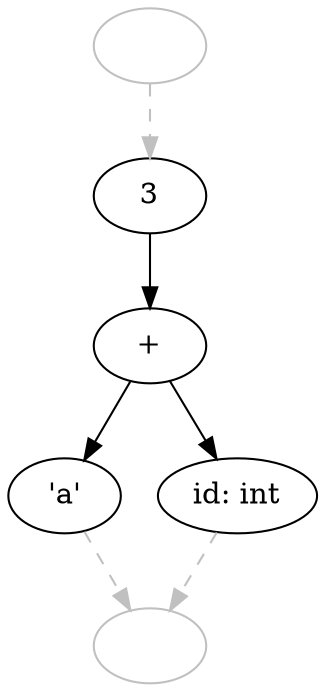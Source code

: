 digraph G {
    layout="dot"
    // nodesep="0.2"
    // ranksep="0.25"
    // subgraph def_number {
    //     number [shape=parallelogram, label="number (types: [integer, numeric])", style=filled, color=lightblue]
    //     EXIT_number [label="EXIT number", shape=rectangle, color=gray, style=filled]

    //     number_literal[label="Literal Value"]
    //     number -> number_literal
    //     number_literal -> EXIT_number

    //     BinaryNumberOp[label="Binary operation"]
    //     call47_types [shape=rectangle, label="number | types=types", style=filled, color=royalblue]
    //     number -> BinaryNumberOp
    //     call48_types [shape=rectangle, label="number | types=types", style=filled, color=royalblue]
    //     BinaryNumberOp -> call48_types
    //     binary_number_plus [label="+"]
    //     call48_types -> binary_number_plus
    //     binary_number_plus -> call47_types
    //     binary_number_minus [label="-"]
    //     call48_types -> binary_number_minus
    //     binary_number_minus -> call47_types
    //     binary_number_mul [label="*"]
    //     call48_types -> binary_number_mul
    //     binary_number_mul -> call47_types
    //     binary_number_div [label="/"]
    //     call48_types -> binary_number_div
    //     binary_number_div -> call47_types
    //     call47_types -> EXIT_number

    //     number_string_position[label="POSITION | type=integer"]
    //     number -> number_string_position
    //     call2_types [shape=rectangle, label="text", style=filled, color=pink]
    //     number_string_position -> call2_types
    //     string_position_in [label="in"]
    //     call2_types -> string_position_in
    //     call3_types [shape=rectangle, label="text", style=filled, color=pink]
    //     string_position_in -> call3_types
    //     call3_types -> EXIT_number
    // }

    // subgraph def_SELECT {
    //     SELECT [TYPES="[numeric, integer, 3VL Value, text, date]", MODS="[single column]", label="SELECT\ntypes=[numeric, integer, 3VL Value, text, date]\nmods=[single column]", shape=rectangle, style=filled, color=bisque]
    //     EXIT_SELECT [label="EXIT SELECT", shape=rectangle]

    //     SELECT_list_multiple_values[label="Multiple values\n'single column' -> OFF", modifier="single column", modifier_mode="off"]

    //     call54_types [label="COLUMN types=types", TYPES="[...]", shape=rectangle, style=filled, color=chartreuse2]
    //     SELECT -> call54_types

    //     call54_types -> SELECT_list_multiple_values
    //     call54_types -> EXIT_SELECT
    //     SELECT_list_multiple_values -> call54_types
    // }


    // subgraph def_Query {
    //     Query [TYPES="[numeric, integer, 3VL Value, text, date]", MODS="[single column, single row]", label="Query", shape=octagon, style=filled, color=green]
    //     EXIT_Query [label="EXIT Query"]

    //     call0_FROM [label="FROM", shape=rectangle, color=cornflowerblue, style=filled]
    //     Query -> call0_FROM

    //     call0_WHERE [label="WHERE", shape=rectangle, style=filled, color=darkgoldenrod1]
    //     call0_FROM -> call0_WHERE

    //     call0_SELECT [label="SELECT", TYPES="[...]", MODS="[?single column]", shape=rectangle, style=filled, color=bisque]
    //     call0_WHERE -> call0_SELECT
    //     call0_FROM -> call0_SELECT

    //     // call0_group_by [label="GROUP BY Statement", TYPES="[known]", shape=rectangle, style=filled, color=gray]
    //     // call0_WHERE -> call0_group_by
    //     // call0_group_by -> call0_SELECT

    //     // call0_having [label="HAVING", TYPES="[known]", MODS="[]", shape=rectangle, style=filled, color=mediumvioletred]
    //     // call0_SELECT -> call0_having
    //     // call0_having -> EXIT_Query

    //     call0_LIMIT [label="LIMIT", MODS="[?single row]", shape=rectangle, style=filled, color=brown]
    //     call0_SELECT -> call0_LIMIT
    //     call0_SELECT -> EXIT_Query
    //     call0_LIMIT -> EXIT_Query
    // }

    // subgraph def_FROM {
    //     FROM [shape=rectangle, color=cornflowerblue, style=filled]
    //     EXIT_FROM [label="EXIT FROM", shape=rectangle]

    //     FROM_multiple_relations [label="Multiple Relations"]

    //     Table []
    //     FROM -> Table
    //     Table -> FROM_multiple_relations
    //     FROM_multiple_relations -> Table

    //     call0_Query [label="Query", shape=rectangle, TYPES="[any]", MODS="[]", style=filled, color=green]
    //     FROM -> call0_Query
    //     call0_Query -> FROM_multiple_relations
    //     FROM_multiple_relations -> call0_Query

    //     FROM_multiple_relations -> EXIT_FROM
    // }

    subgraph pruning {
        o[color=gray, label=""]

        o -> a [style=dashed, color=gray]

        a [label="3"]
        b [label="+"]
        c [label="'a'"]
        d [label="id: int"]

        a -> b -> c
        b -> d

        c -> e [style=dashed, color=gray]
        d -> e [style=dashed, color=gray]

        e[color=gray, label=""]
    }
}